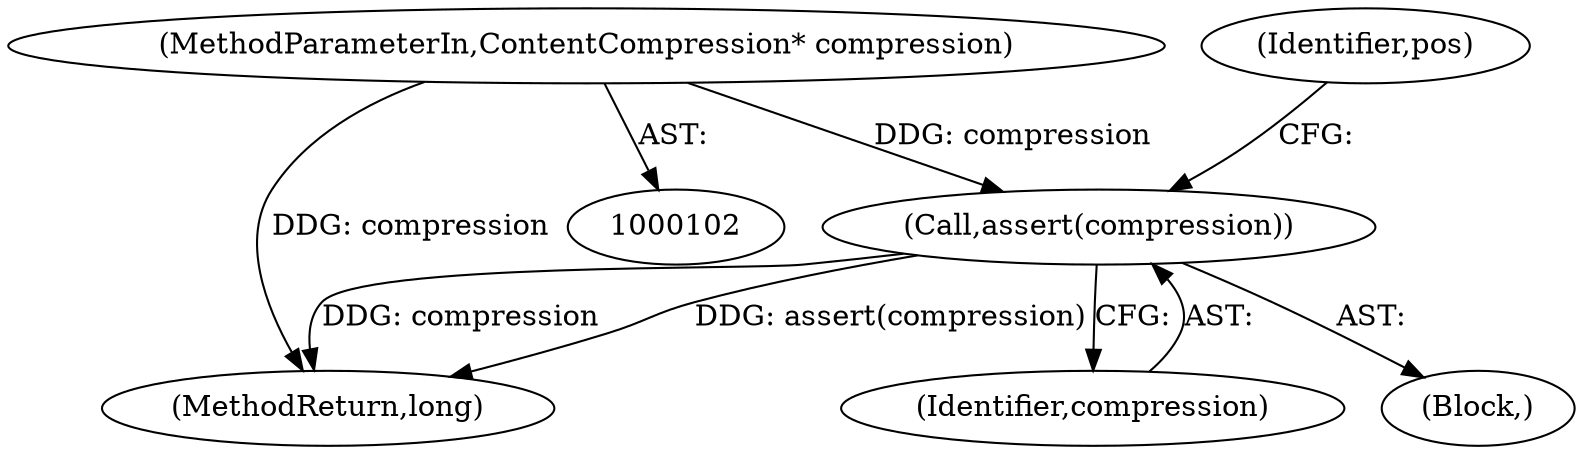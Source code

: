 digraph "0_Android_04839626ed859623901ebd3a5fd483982186b59d_179@API" {
"1000110" [label="(Call,assert(compression))"];
"1000106" [label="(MethodParameterIn,ContentCompression* compression)"];
"1000110" [label="(Call,assert(compression))"];
"1000114" [label="(Identifier,pos)"];
"1000241" [label="(MethodReturn,long)"];
"1000111" [label="(Identifier,compression)"];
"1000107" [label="(Block,)"];
"1000106" [label="(MethodParameterIn,ContentCompression* compression)"];
"1000110" -> "1000107"  [label="AST: "];
"1000110" -> "1000111"  [label="CFG: "];
"1000111" -> "1000110"  [label="AST: "];
"1000114" -> "1000110"  [label="CFG: "];
"1000110" -> "1000241"  [label="DDG: assert(compression)"];
"1000110" -> "1000241"  [label="DDG: compression"];
"1000106" -> "1000110"  [label="DDG: compression"];
"1000106" -> "1000102"  [label="AST: "];
"1000106" -> "1000241"  [label="DDG: compression"];
}
